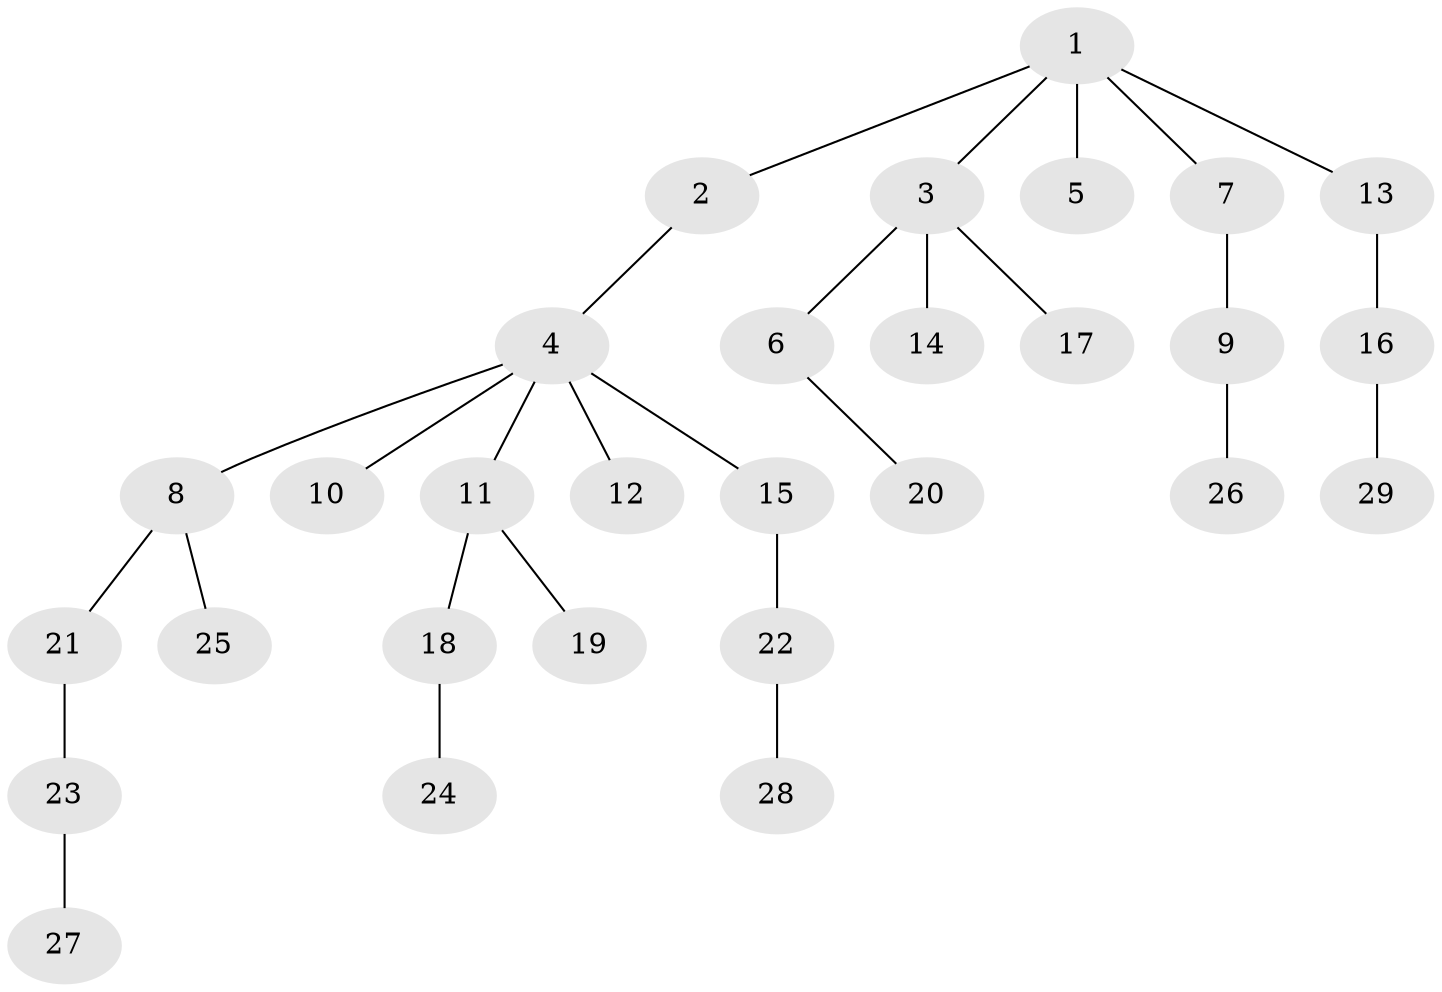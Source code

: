 // original degree distribution, {7: 0.010638297872340425, 4: 0.05319148936170213, 6: 0.010638297872340425, 8: 0.010638297872340425, 2: 0.26595744680851063, 3: 0.13829787234042554, 5: 0.02127659574468085, 1: 0.48936170212765956}
// Generated by graph-tools (version 1.1) at 2025/51/03/04/25 22:51:58]
// undirected, 29 vertices, 28 edges
graph export_dot {
  node [color=gray90,style=filled];
  1;
  2;
  3;
  4;
  5;
  6;
  7;
  8;
  9;
  10;
  11;
  12;
  13;
  14;
  15;
  16;
  17;
  18;
  19;
  20;
  21;
  22;
  23;
  24;
  25;
  26;
  27;
  28;
  29;
  1 -- 2 [weight=1.0];
  1 -- 3 [weight=1.0];
  1 -- 5 [weight=1.0];
  1 -- 7 [weight=1.0];
  1 -- 13 [weight=1.0];
  2 -- 4 [weight=1.0];
  3 -- 6 [weight=1.0];
  3 -- 14 [weight=1.0];
  3 -- 17 [weight=1.0];
  4 -- 8 [weight=1.0];
  4 -- 10 [weight=1.0];
  4 -- 11 [weight=1.0];
  4 -- 12 [weight=1.0];
  4 -- 15 [weight=1.0];
  6 -- 20 [weight=1.0];
  7 -- 9 [weight=1.0];
  8 -- 21 [weight=1.0];
  8 -- 25 [weight=1.0];
  9 -- 26 [weight=1.0];
  11 -- 18 [weight=1.0];
  11 -- 19 [weight=1.0];
  13 -- 16 [weight=1.0];
  15 -- 22 [weight=1.0];
  16 -- 29 [weight=1.0];
  18 -- 24 [weight=1.0];
  21 -- 23 [weight=2.0];
  22 -- 28 [weight=1.0];
  23 -- 27 [weight=1.0];
}
